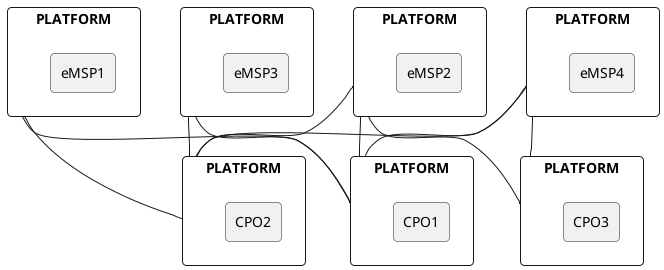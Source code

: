 @startuml

skinparam agent {
	roundCorner 8
}

skinparam rectangle {
	roundCorner 8
}

rectangle PLATFORM as eMSPP1 {
  agent eMSP1
}

rectangle PLATFORM as eMSPP2 {
  agent eMSP2
}

rectangle PLATFORM as eMSPP3 {
  agent eMSP3
}

rectangle PLATFORM as eMSPP4 {
  agent eMSP4
}

rectangle PLATFORM as CPOP1 {
  agent CPO1
}

rectangle PLATFORM as CPOP2 {
  agent CPO2
}

rectangle PLATFORM as CPOP3 {
  agent CPO3
}

eMSPP1 -- CPOP1
eMSPP2 -- CPOP2
eMSPP1 -- CPOP2
eMSPP2 -- CPOP1
eMSPP2 -- CPOP3
eMSPP3 -- CPOP1
eMSPP3 -- CPOP2
eMSPP4 -- CPOP1
eMSPP4 -- CPOP2
eMSPP4 -- CPOP3

@enduml